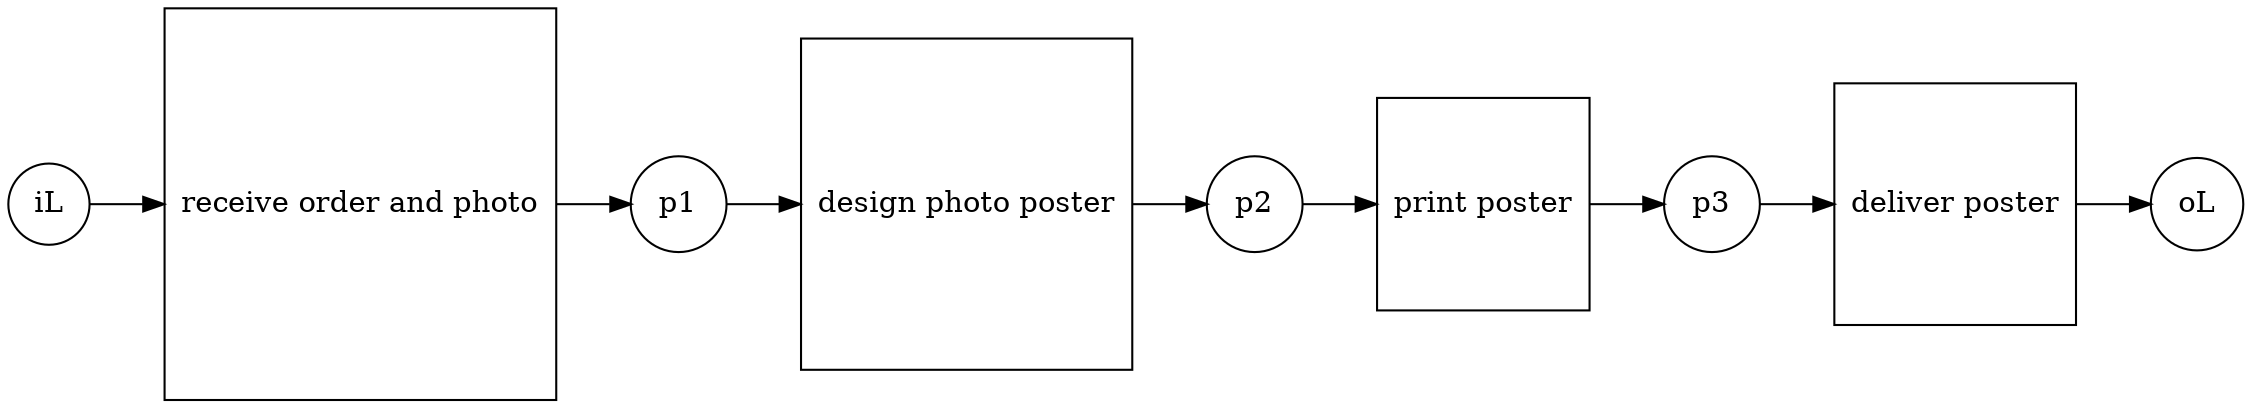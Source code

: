 digraph {
	graph [rankdir=LR]
	"receive order and photo" [shape=square]
	p1 [shape=circle]
	"receive order and photo" -> p1
	p1 [shape=circle]
	"design photo poster" [shape=square]
	p1 -> "design photo poster"
	"design photo poster" [shape=square]
	p2 [shape=circle]
	"design photo poster" -> p2
	p2 [shape=circle]
	"print poster" [shape=square]
	p2 -> "print poster"
	"print poster" [shape=square]
	p3 [shape=circle]
	"print poster" -> p3
	p3 [shape=circle]
	"deliver poster" [shape=square]
	p3 -> "deliver poster"
	iL [shape=circle]
	"receive order and photo" [shape=square]
	iL -> "receive order and photo"
	oL [shape=circle]
	"deliver poster" [shape=square]
	"deliver poster" -> oL
}
